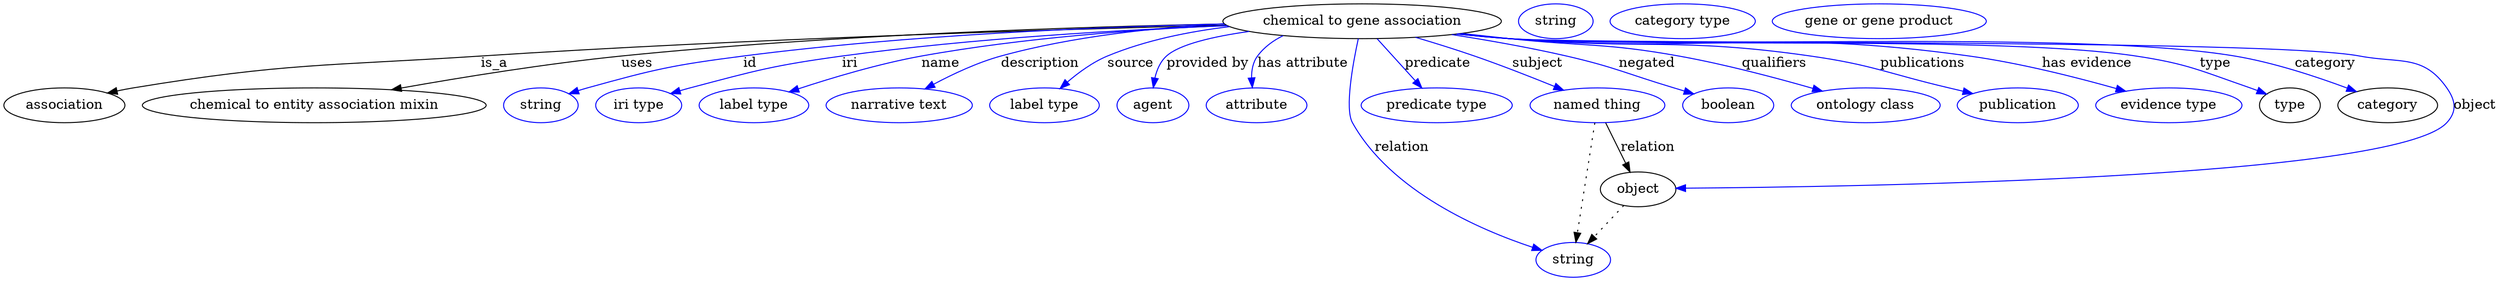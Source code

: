 digraph {
	graph [bb="0,0,2570.4,283"];
	node [label="\N"];
	"chemical to gene association"	[height=0.5,
		label="chemical to gene association",
		pos="1402.4,265",
		width=3.9899];
	association	[height=0.5,
		pos="62.394,178",
		width=1.7332];
	"chemical to gene association" -> association	[label=is_a,
		lp="506.39,221.5",
		pos="e,107.14,190.59 1262.4,260.94 1083.6,256.49 764.74,246.78 492.39,229 332.95,218.59 292.09,221.76 134.39,196 128.71,195.07 122.81,\
193.95 116.94,192.72"];
	"chemical to entity association mixin"	[height=0.5,
		pos="320.39,178",
		width=4.9287];
	"chemical to gene association" -> "chemical to entity association mixin"	[label=uses,
		lp="653.89,221.5",
		pos="e,400.2,194.1 1260.4,262.2 1106.5,259.15 853.99,250.97 637.39,229 560.31,221.18 473.44,207.1 410.15,195.87"];
	id	[color=blue,
		height=0.5,
		label=string,
		pos="554.39,178",
		width=1.0652];
	"chemical to gene association" -> id	[color=blue,
		label=id,
		lp="770.39,221.5",
		pos="e,583.38,189.99 1260.4,262.21 1130.5,259.16 933.36,250.95 763.39,229 690.95,219.64 672.77,215.57 602.39,196 599.29,195.14 596.09,\
194.17 592.89,193.15",
		style=solid];
	iri	[color=blue,
		height=0.5,
		label="iri type",
		pos="655.39,178",
		width=1.2277];
	"chemical to gene association" -> iri	[color=blue,
		label=iri,
		lp="873.39,221.5",
		pos="e,688.32,190.14 1263.3,260.36 1154.6,256.2 999.84,247.42 865.39,229 794.75,219.32 777.32,214.25 708.39,196 705.02,195.11 701.55,\
194.13 698.07,193.11",
		style=solid];
	name	[color=blue,
		height=0.5,
		label="label type",
		pos="774.39,178",
		width=1.5707];
	"chemical to gene association" -> name	[color=blue,
		label=name,
		lp="967.39,221.5",
		pos="e,810.66,191.84 1262.8,260.65 1172.3,256.66 1052.2,247.96 947.39,229 903.57,221.07 854.96,206.48 820.45,195.11",
		style=solid];
	description	[color=blue,
		height=0.5,
		label="narrative text",
		pos="924.39,178",
		width=2.0943];
	"chemical to gene association" -> description	[color=blue,
		label=description,
		lp="1069.9,221.5",
		pos="e,951.01,194.9 1259.9,262.31 1189.5,258.54 1103.9,249.53 1029.4,229 1005.2,222.33 979.74,210.35 959.95,199.78",
		style=solid];
	source	[color=blue,
		height=0.5,
		label="label type",
		pos="1074.4,178",
		width=1.5707];
	"chemical to gene association" -> source	[color=blue,
		label=source,
		lp="1163.4,221.5",
		pos="e,1090.5,195.3 1265.7,259.42 1224,254.46 1178.7,245.36 1139.4,229 1124.2,222.69 1109.5,211.92 1098,201.98",
		style=solid];
	"provided by"	[color=blue,
		height=0.5,
		label=agent,
		pos="1186.4,178",
		width=1.0291];
	"chemical to gene association" -> "provided by"	[color=blue,
		label="provided by",
		lp="1242.9,221.5",
		pos="e,1186.7,196.24 1285.7,254.45 1248.7,249.2 1213.9,241.17 1200.4,229 1193.9,223.16 1190.3,214.6 1188.4,206.2",
		style=solid];
	"has attribute"	[color=blue,
		height=0.5,
		label=attribute,
		pos="1293.4,178",
		width=1.4443];
	"chemical to gene association" -> "has attribute"	[color=blue,
		label="has attribute",
		lp="1341.4,221.5",
		pos="e,1289.1,196.35 1320.7,250.05 1310.5,244.99 1301.2,238.18 1294.4,229 1289.6,222.6 1288.2,214.36 1288.2,206.43",
		style=solid];
	subject	[color=blue,
		height=0.5,
		label="named thing",
		pos="1645.4,178",
		width=1.9318];
	"chemical to gene association" -> subject	[color=blue,
		label=subject,
		lp="1583.4,221.5",
		pos="e,1610.4,193.68 1457.6,248.36 1476.9,242.61 1498.7,235.83 1518.4,229 1546.2,219.36 1576.8,207.33 1601.1,197.48",
		style=solid];
	predicate	[color=blue,
		height=0.5,
		label="predicate type",
		pos="1479.4,178",
		width=2.1665];
	"chemical to gene association" -> predicate	[color=blue,
		label=predicate,
		lp="1480.4,221.5",
		pos="e,1464.1,195.89 1418,246.8 1429.2,234.39 1444.6,217.46 1457.1,203.62",
		style=solid];
	relation	[color=blue,
		height=0.5,
		label=string,
		pos="1620.4,18",
		width=1.0652];
	"chemical to gene association" -> relation	[color=blue,
		label=relation,
		lp="1443.4,134.5",
		pos="e,1588,27.901 1398.4,246.99 1392.9,221.41 1384.3,174.5 1392.4,160 1432.1,88.816 1524.1,49.044 1578.4,31.017",
		style=solid];
	negated	[color=blue,
		height=0.5,
		label=boolean,
		pos="1779.4,178",
		width=1.2999];
	"chemical to gene association" -> negated	[color=blue,
		label=negated,
		lp="1696.4,221.5",
		pos="e,1744.2,189.94 1495.1,251.18 1532.1,245.4 1575,237.87 1613.4,229 1663.5,217.43 1675.1,210.93 1724.4,196 1727.7,195 1731.1,193.96 \
1734.5,192.91",
		style=solid];
	qualifiers	[color=blue,
		height=0.5,
		label="ontology class",
		pos="1920.4,178",
		width=2.1304];
	"chemical to gene association" -> qualifiers	[color=blue,
		label=qualifiers,
		lp="1826.9,221.5",
		pos="e,1875.7,192.78 1505.7,252.42 1522.3,250.58 1539.3,248.72 1555.4,247 1632.7,238.71 1652.9,242.89 1729.4,229 1776,220.54 1827.9,206.65 \
1865.9,195.65",
		style=solid];
	publications	[color=blue,
		height=0.5,
		label=publication,
		pos="2077.4,178",
		width=1.7332];
	"chemical to gene association" -> publications	[color=blue,
		label=publications,
		lp="1980.4,221.5",
		pos="e,2031.2,190.11 1502.7,252.09 1520.3,250.23 1538.4,248.44 1555.4,247 1692.5,235.4 1728.2,248.64 1864.4,229 1928.5,219.75 1943.3,\
210.88 2006.4,196 2011.3,194.85 2016.4,193.64 2021.4,192.43",
		style=solid];
	"has evidence"	[color=blue,
		height=0.5,
		label="evidence type",
		pos="2233.4,178",
		width=2.0943];
	"chemical to gene association" -> "has evidence"	[color=blue,
		label="has evidence",
		lp="2149.9,221.5",
		pos="e,2188.7,192.66 1501.5,251.93 1519.4,250.05 1537.9,248.3 1555.4,247 1765.2,231.37 1820,258.07 2028.4,229 2080.2,221.77 2137.9,207.06 \
2178.9,195.46",
		style=solid];
	type	[height=0.5,
		pos="2358.4,178",
		width=0.86659];
	"chemical to gene association" -> type	[color=blue,
		label=type,
		lp="2282.4,221.5",
		pos="e,2334.3,189.55 1500.6,251.87 1518.8,249.97 1537.7,248.23 1555.4,247 1698.4,237.07 2058.6,250.63 2200.4,229 2253.8,220.85 2266.4,\
213.71 2317.4,196 2319.8,195.16 2322.3,194.25 2324.8,193.31",
		style=solid];
	category	[height=0.5,
		pos="2459.4,178",
		width=1.4263];
	"chemical to gene association" -> category	[color=blue,
		label=category,
		lp="2395.9,221.5",
		pos="e,2427.3,192.2 1500.6,251.81 1518.8,249.92 1537.7,248.2 1555.4,247 1721.1,235.82 2138.6,256.47 2302.4,229 2342.5,222.27 2386.5,207.61 \
2417.6,195.89",
		style=solid];
	object	[height=0.5,
		pos="1687.4,91",
		width=1.0832];
	"chemical to gene association" -> object	[color=blue,
		label=object,
		lp="2548.4,178",
		pos="e,1726.5,92.162 1500.2,251.8 1518.5,249.9 1537.5,248.17 1555.4,247 1652.5,240.62 2335.8,247.35 2431.4,229 2472.4,221.13 2495.6,230.33 \
2519.4,196 2528.5,182.85 2530.2,171.77 2519.4,160 2466.2,102.29 1907.5,93.558 1736.7,92.236",
		style=solid];
	subject -> relation	[pos="e,1623.1,36.188 1642.7,159.79 1638.4,132.48 1629.9,78.994 1624.7,46.38",
		style=dotted];
	subject -> object	[label=relation,
		lp="1697.4,134.5",
		pos="e,1679.1,108.89 1653.9,159.8 1659.8,147.85 1667.8,131.72 1674.5,118.18"];
	association_type	[color=blue,
		height=0.5,
		label=string,
		pos="1602.4,265",
		width=1.0652];
	association_category	[color=blue,
		height=0.5,
		label="category type",
		pos="1733.4,265",
		width=2.0762];
	object -> relation	[pos="e,1635.2,34.713 1672.5,74.243 1663.6,64.775 1652.1,52.56 1642.1,42.024",
		style=dotted];
	"chemical to gene association_object"	[color=blue,
		height=0.5,
		label="gene or gene product",
		pos="1936.4,265",
		width=3.0692];
}
